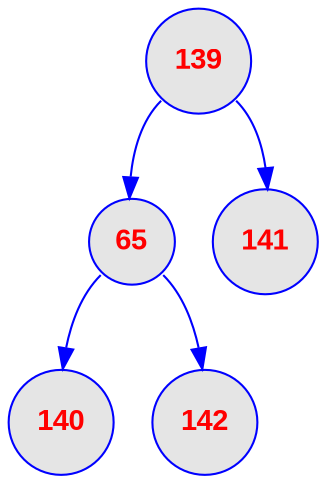 digraph tas {
	node [
		fontname  = "Arial bold" 
		fontsize  = "14"
		fontcolor = "red"
		style     = "rounded, filled"
		shape     = "circle"
		fillcolor = "grey90"
		color     = "blue"
		width     = "0.5"
	]

	edge [
		color     = "blue"
	]

	0 [label = "139"];
	0 [label = "139"];
	0:sw -> 1;
	1 [label = "65"];
	1 [label = "65"];
	1:sw -> 3;
	3 [label = "140"];
	1:se -> 4;
	4 [label = "142"];
	0:se -> 2;
	2 [label = "141"];
}
